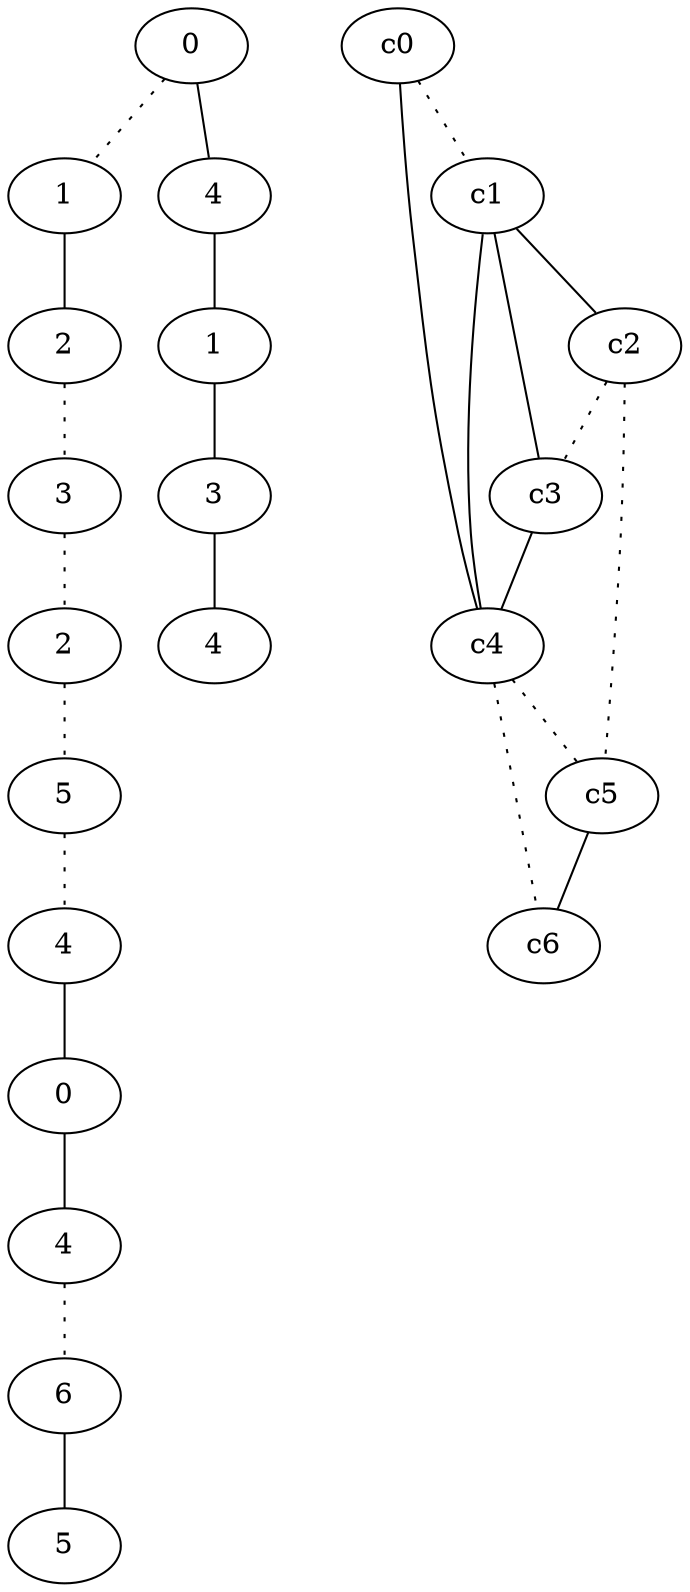 graph {
a0[label=0];
a1[label=1];
a2[label=2];
a3[label=3];
a4[label=2];
a5[label=5];
a6[label=4];
a7[label=0];
a8[label=4];
a9[label=6];
a10[label=5];
a11[label=4];
a12[label=1];
a13[label=3];
a14[label=4];
a0 -- a1 [style=dotted];
a0 -- a11;
a1 -- a2;
a2 -- a3 [style=dotted];
a3 -- a4 [style=dotted];
a4 -- a5 [style=dotted];
a5 -- a6 [style=dotted];
a6 -- a7;
a7 -- a8;
a8 -- a9 [style=dotted];
a9 -- a10;
a11 -- a12;
a12 -- a13;
a13 -- a14;
c0 -- c1 [style=dotted];
c0 -- c4;
c1 -- c2;
c1 -- c3;
c1 -- c4;
c2 -- c3 [style=dotted];
c2 -- c5 [style=dotted];
c3 -- c4;
c4 -- c5 [style=dotted];
c4 -- c6 [style=dotted];
c5 -- c6;
}
